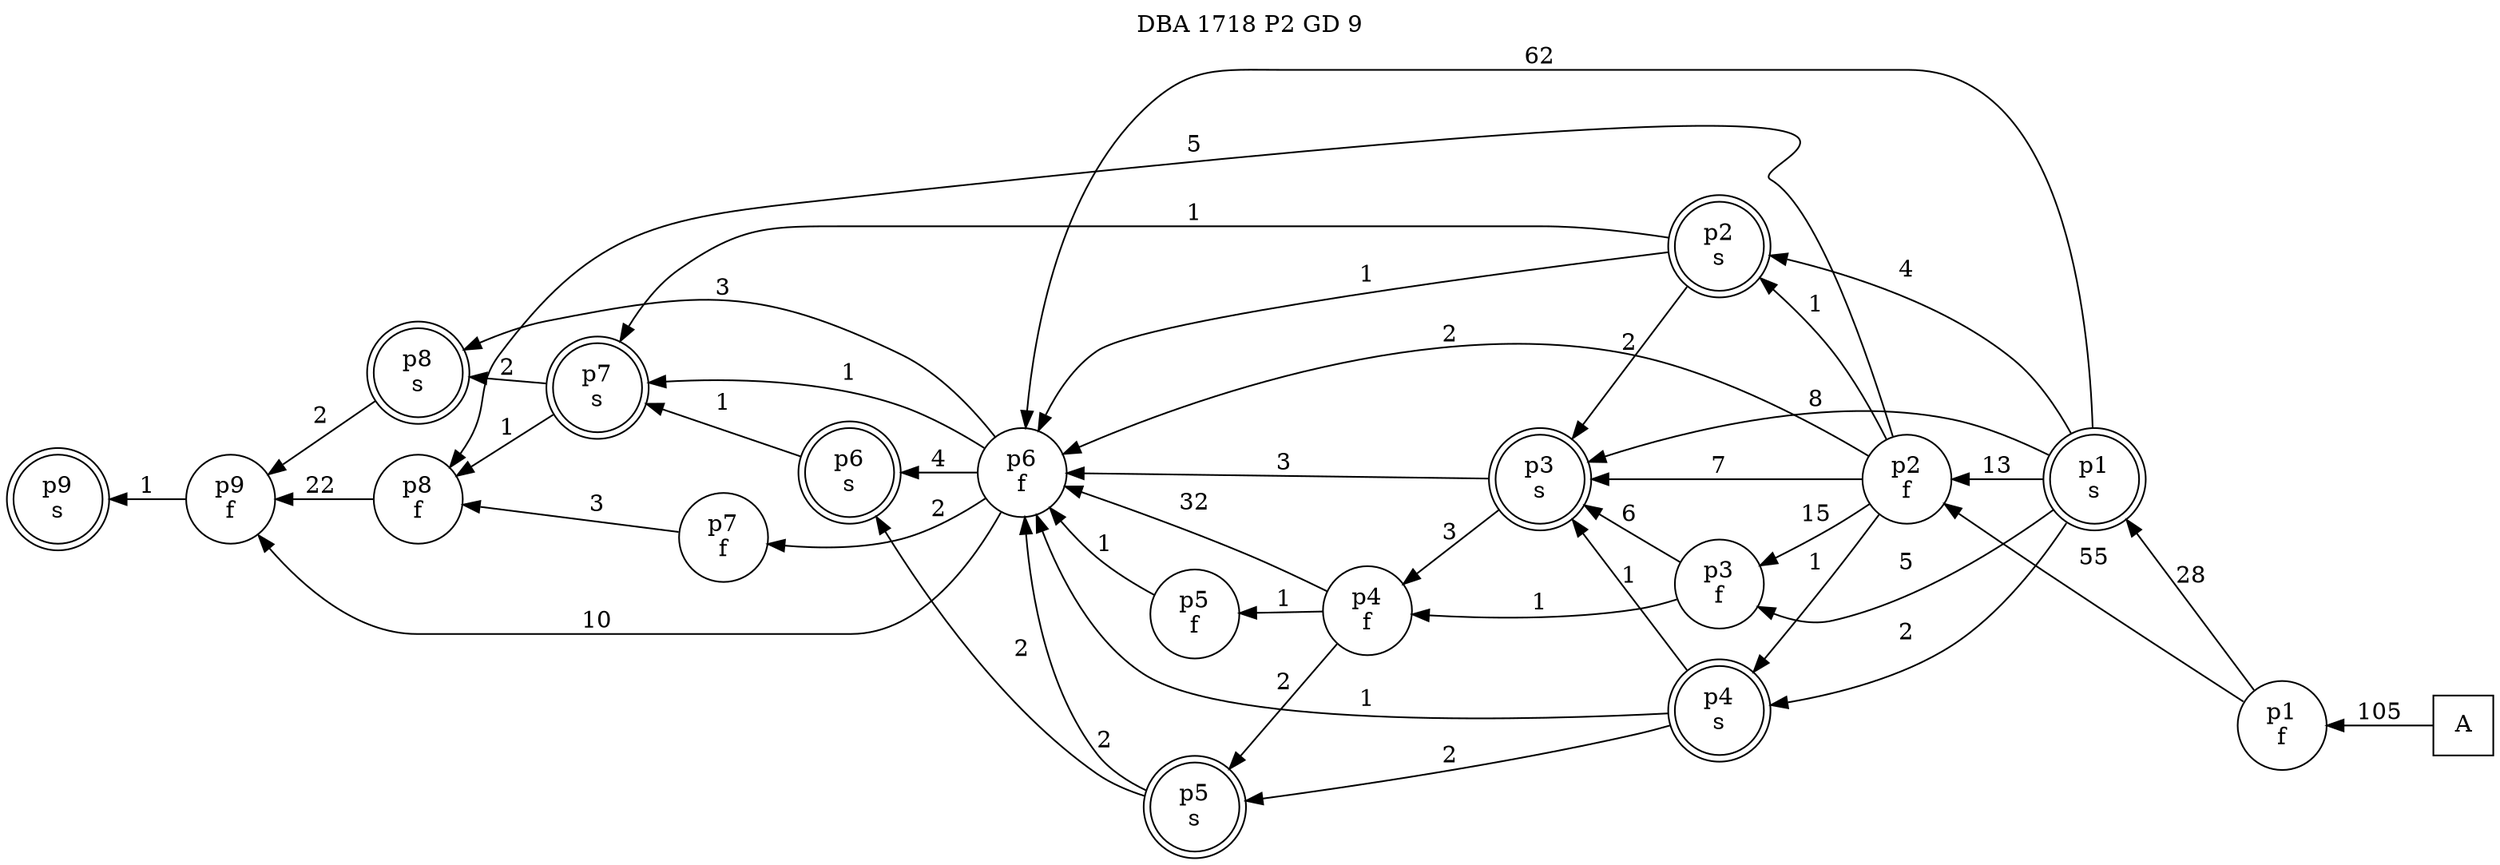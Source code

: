 digraph DBA_1718_P2_GD_9_GOOD {
labelloc="tl"
label= " DBA 1718 P2 GD 9 "
rankdir="RL";
"A" [shape="square" label="A"]
"p1_f" [shape="circle" label="p1
f"]
"p1_s" [shape="doublecircle" label="p1
s"]
"p2_f" [shape="circle" label="p2
f"]
"p3_f" [shape="circle" label="p3
f"]
"p4_f" [shape="circle" label="p4
f"]
"p3_s" [shape="doublecircle" label="p3
s"]
"p5_f" [shape="circle" label="p5
f"]
"p6_f" [shape="circle" label="p6
f"]
"p7_f" [shape="circle" label="p7
f"]
"p8_f" [shape="circle" label="p8
f"]
"p9_f" [shape="circle" label="p9
f"]
"p5_s" [shape="doublecircle" label="p5
s"]
"p4_s" [shape="doublecircle" label="p4
s"]
"p7_s" [shape="doublecircle" label="p7
s"]
"p2_s" [shape="doublecircle" label="p2
s"]
"p8_s" [shape="doublecircle" label="p8
s"]
"p6_s" [shape="doublecircle" label="p6
s"]
"p9_s" [shape="doublecircle" label="p9
s"]
"A" -> "p1_f" [ label=105]
"p1_f" -> "p1_s" [ label=28]
"p1_f" -> "p2_f" [ label=55]
"p1_s" -> "p2_f" [ label=13]
"p1_s" -> "p3_f" [ label=5]
"p1_s" -> "p3_s" [ label=8]
"p1_s" -> "p6_f" [ label=62]
"p1_s" -> "p4_s" [ label=2]
"p1_s" -> "p2_s" [ label=4]
"p2_f" -> "p3_f" [ label=15]
"p2_f" -> "p3_s" [ label=7]
"p2_f" -> "p6_f" [ label=2]
"p2_f" -> "p8_f" [ label=5]
"p2_f" -> "p4_s" [ label=1]
"p2_f" -> "p2_s" [ label=1]
"p3_f" -> "p4_f" [ label=1]
"p3_f" -> "p3_s" [ label=6]
"p4_f" -> "p5_f" [ label=1]
"p4_f" -> "p6_f" [ label=32]
"p4_f" -> "p5_s" [ label=2]
"p3_s" -> "p4_f" [ label=3]
"p3_s" -> "p6_f" [ label=3]
"p5_f" -> "p6_f" [ label=1]
"p6_f" -> "p7_f" [ label=2]
"p6_f" -> "p9_f" [ label=10]
"p6_f" -> "p7_s" [ label=1]
"p6_f" -> "p8_s" [ label=3]
"p6_f" -> "p6_s" [ label=4]
"p7_f" -> "p8_f" [ label=3]
"p8_f" -> "p9_f" [ label=22]
"p9_f" -> "p9_s" [ label=1]
"p5_s" -> "p6_f" [ label=2]
"p5_s" -> "p6_s" [ label=2]
"p4_s" -> "p3_s" [ label=1]
"p4_s" -> "p6_f" [ label=1]
"p4_s" -> "p5_s" [ label=2]
"p7_s" -> "p8_f" [ label=1]
"p7_s" -> "p8_s" [ label=2]
"p2_s" -> "p3_s" [ label=2]
"p2_s" -> "p6_f" [ label=1]
"p2_s" -> "p7_s" [ label=1]
"p8_s" -> "p9_f" [ label=2]
"p6_s" -> "p7_s" [ label=1]
}

